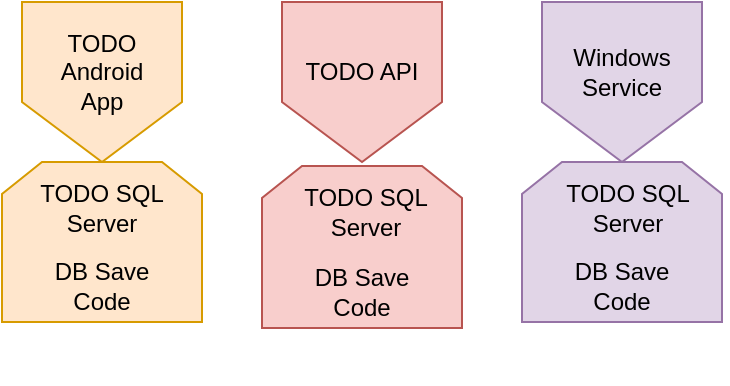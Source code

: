 <mxfile version="16.5.3" type="device"><diagram id="4D7KVVXtBcqIuz5Gn4xp" name="Page-1"><mxGraphModel dx="786" dy="457" grid="1" gridSize="10" guides="1" tooltips="1" connect="1" arrows="1" fold="1" page="1" pageScale="1" pageWidth="827" pageHeight="1169" math="0" shadow="0"><root><mxCell id="0"/><mxCell id="1" parent="0"/><mxCell id="SdIHMEWWtHwmqthxPG7i-1" value="" style="shape=offPageConnector;whiteSpace=wrap;html=1;fillColor=#f8cecc;strokeColor=#b85450;" vertex="1" parent="1"><mxGeometry x="360" y="240" width="80" height="80" as="geometry"/></mxCell><mxCell id="SdIHMEWWtHwmqthxPG7i-2" value="" style="shape=offPageConnector;whiteSpace=wrap;html=1;fillColor=#e1d5e7;strokeColor=#9673a6;" vertex="1" parent="1"><mxGeometry x="490" y="240" width="80" height="80" as="geometry"/></mxCell><mxCell id="SdIHMEWWtHwmqthxPG7i-3" value="" style="shape=offPageConnector;whiteSpace=wrap;html=1;fillColor=#ffe6cc;strokeColor=#d79b00;" vertex="1" parent="1"><mxGeometry x="230" y="240" width="80" height="80" as="geometry"/></mxCell><mxCell id="SdIHMEWWtHwmqthxPG7i-4" value="" style="shape=loopLimit;whiteSpace=wrap;html=1;fillColor=#ffe6cc;strokeColor=#d79b00;" vertex="1" parent="1"><mxGeometry x="220" y="320" width="100" height="80" as="geometry"/></mxCell><mxCell id="SdIHMEWWtHwmqthxPG7i-5" value="" style="shape=loopLimit;whiteSpace=wrap;html=1;fillColor=#f8cecc;strokeColor=#b85450;" vertex="1" parent="1"><mxGeometry x="350" y="322" width="100" height="81" as="geometry"/></mxCell><mxCell id="SdIHMEWWtHwmqthxPG7i-6" value="" style="shape=loopLimit;whiteSpace=wrap;html=1;fillColor=#e1d5e7;strokeColor=#9673a6;" vertex="1" parent="1"><mxGeometry x="480" y="320" width="100" height="80" as="geometry"/></mxCell><mxCell id="SdIHMEWWtHwmqthxPG7i-7" value="TODO Android App" style="text;html=1;strokeColor=none;fillColor=none;align=center;verticalAlign=middle;whiteSpace=wrap;rounded=0;" vertex="1" parent="1"><mxGeometry x="240" y="260" width="60" height="30" as="geometry"/></mxCell><mxCell id="SdIHMEWWtHwmqthxPG7i-8" value="TODO API" style="text;html=1;strokeColor=none;fillColor=none;align=center;verticalAlign=middle;whiteSpace=wrap;rounded=0;" vertex="1" parent="1"><mxGeometry x="370" y="260" width="60" height="30" as="geometry"/></mxCell><mxCell id="SdIHMEWWtHwmqthxPG7i-9" value="Windows Service" style="text;html=1;strokeColor=none;fillColor=none;align=center;verticalAlign=middle;whiteSpace=wrap;rounded=0;" vertex="1" parent="1"><mxGeometry x="500" y="260" width="60" height="30" as="geometry"/></mxCell><mxCell id="SdIHMEWWtHwmqthxPG7i-10" value="TODO SQL Server" style="text;html=1;strokeColor=none;fillColor=none;align=center;verticalAlign=middle;whiteSpace=wrap;rounded=0;" vertex="1" parent="1"><mxGeometry x="220" y="320" width="100" height="45" as="geometry"/></mxCell><mxCell id="SdIHMEWWtHwmqthxPG7i-13" value="TODO SQL Server" style="text;html=1;strokeColor=none;fillColor=none;align=center;verticalAlign=middle;whiteSpace=wrap;rounded=0;" vertex="1" parent="1"><mxGeometry x="352" y="322" width="100" height="45" as="geometry"/></mxCell><mxCell id="SdIHMEWWtHwmqthxPG7i-14" value="TODO SQL Server" style="text;html=1;strokeColor=none;fillColor=none;align=center;verticalAlign=middle;whiteSpace=wrap;rounded=0;" vertex="1" parent="1"><mxGeometry x="483" y="320" width="100" height="45" as="geometry"/></mxCell><mxCell id="SdIHMEWWtHwmqthxPG7i-15" value="DB Save Code" style="text;html=1;strokeColor=none;fillColor=none;align=center;verticalAlign=middle;whiteSpace=wrap;rounded=0;" vertex="1" parent="1"><mxGeometry x="240" y="367" width="60" height="30" as="geometry"/></mxCell><mxCell id="SdIHMEWWtHwmqthxPG7i-16" value="DB Save Code" style="text;html=1;strokeColor=none;fillColor=none;align=center;verticalAlign=middle;whiteSpace=wrap;rounded=0;" vertex="1" parent="1"><mxGeometry x="370" y="370" width="60" height="30" as="geometry"/></mxCell><mxCell id="SdIHMEWWtHwmqthxPG7i-17" value="DB Save Code" style="text;html=1;strokeColor=none;fillColor=none;align=center;verticalAlign=middle;whiteSpace=wrap;rounded=0;" vertex="1" parent="1"><mxGeometry x="500" y="367" width="60" height="30" as="geometry"/></mxCell><mxCell id="SdIHMEWWtHwmqthxPG7i-18" value="" style="shape=image;verticalLabelPosition=bottom;labelBackgroundColor=default;verticalAlign=top;aspect=fixed;imageAspect=0;image=https://emp.neosofttech.com/assets/39f3a45f/assets/images/neosoft.svg;" vertex="1" parent="1"><mxGeometry x="480" y="411" width="74.7" height="20" as="geometry"/></mxCell></root></mxGraphModel></diagram></mxfile>